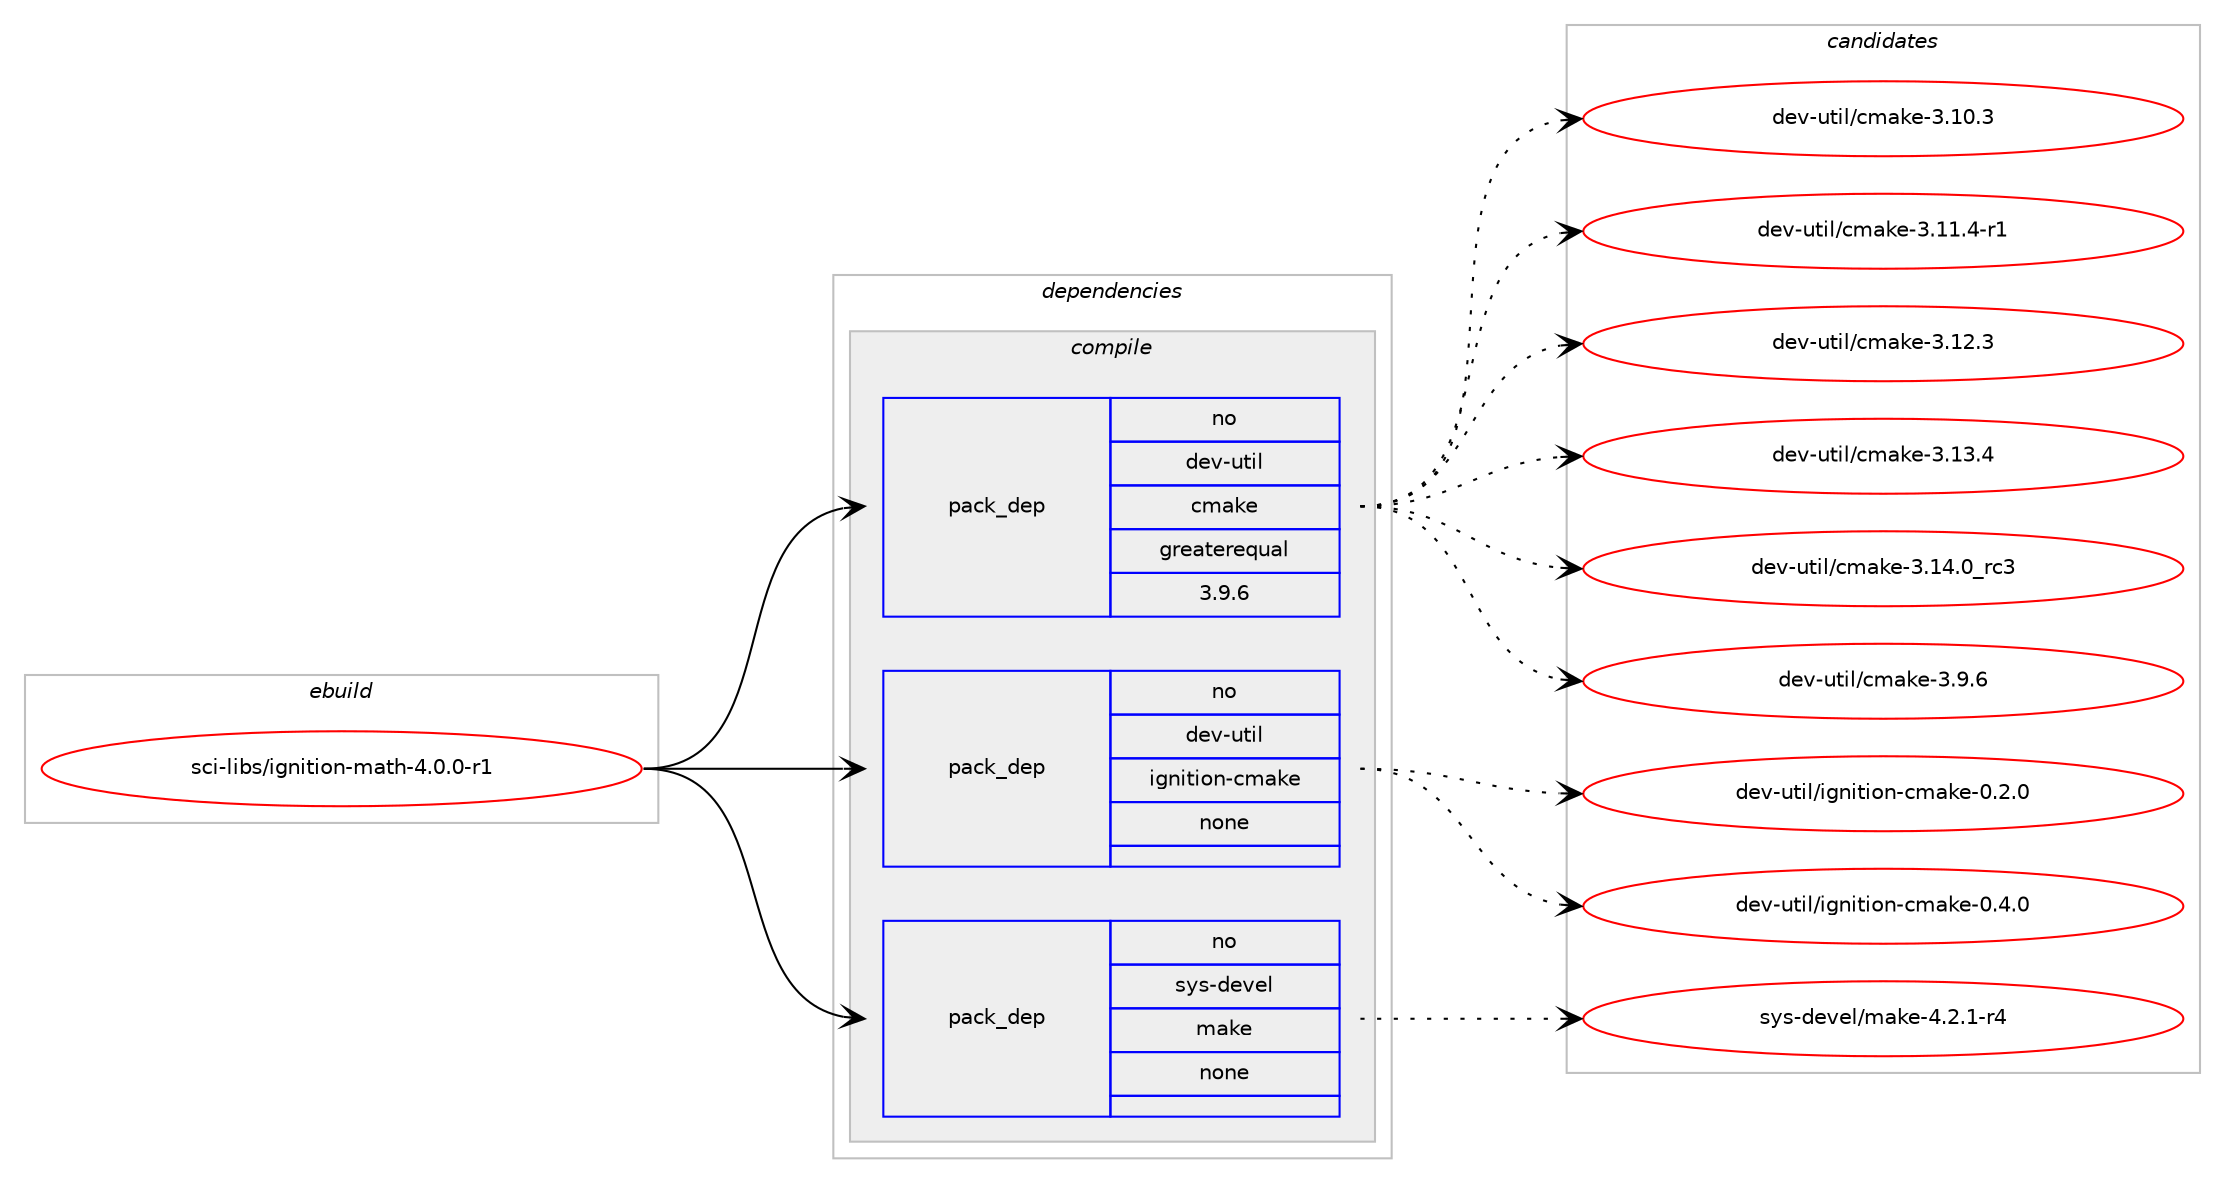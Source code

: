 digraph prolog {

# *************
# Graph options
# *************

newrank=true;
concentrate=true;
compound=true;
graph [rankdir=LR,fontname=Helvetica,fontsize=10,ranksep=1.5];#, ranksep=2.5, nodesep=0.2];
edge  [arrowhead=vee];
node  [fontname=Helvetica,fontsize=10];

# **********
# The ebuild
# **********

subgraph cluster_leftcol {
color=gray;
rank=same;
label=<<i>ebuild</i>>;
id [label="sci-libs/ignition-math-4.0.0-r1", color=red, width=4, href="../sci-libs/ignition-math-4.0.0-r1.svg"];
}

# ****************
# The dependencies
# ****************

subgraph cluster_midcol {
color=gray;
label=<<i>dependencies</i>>;
subgraph cluster_compile {
fillcolor="#eeeeee";
style=filled;
label=<<i>compile</i>>;
subgraph pack1212453 {
dependency1693625 [label=<<TABLE BORDER="0" CELLBORDER="1" CELLSPACING="0" CELLPADDING="4" WIDTH="220"><TR><TD ROWSPAN="6" CELLPADDING="30">pack_dep</TD></TR><TR><TD WIDTH="110">no</TD></TR><TR><TD>dev-util</TD></TR><TR><TD>cmake</TD></TR><TR><TD>greaterequal</TD></TR><TR><TD>3.9.6</TD></TR></TABLE>>, shape=none, color=blue];
}
id:e -> dependency1693625:w [weight=20,style="solid",arrowhead="vee"];
subgraph pack1212454 {
dependency1693626 [label=<<TABLE BORDER="0" CELLBORDER="1" CELLSPACING="0" CELLPADDING="4" WIDTH="220"><TR><TD ROWSPAN="6" CELLPADDING="30">pack_dep</TD></TR><TR><TD WIDTH="110">no</TD></TR><TR><TD>dev-util</TD></TR><TR><TD>ignition-cmake</TD></TR><TR><TD>none</TD></TR><TR><TD></TD></TR></TABLE>>, shape=none, color=blue];
}
id:e -> dependency1693626:w [weight=20,style="solid",arrowhead="vee"];
subgraph pack1212455 {
dependency1693627 [label=<<TABLE BORDER="0" CELLBORDER="1" CELLSPACING="0" CELLPADDING="4" WIDTH="220"><TR><TD ROWSPAN="6" CELLPADDING="30">pack_dep</TD></TR><TR><TD WIDTH="110">no</TD></TR><TR><TD>sys-devel</TD></TR><TR><TD>make</TD></TR><TR><TD>none</TD></TR><TR><TD></TD></TR></TABLE>>, shape=none, color=blue];
}
id:e -> dependency1693627:w [weight=20,style="solid",arrowhead="vee"];
}
subgraph cluster_compileandrun {
fillcolor="#eeeeee";
style=filled;
label=<<i>compile and run</i>>;
}
subgraph cluster_run {
fillcolor="#eeeeee";
style=filled;
label=<<i>run</i>>;
}
}

# **************
# The candidates
# **************

subgraph cluster_choices {
rank=same;
color=gray;
label=<<i>candidates</i>>;

subgraph choice1212453 {
color=black;
nodesep=1;
choice1001011184511711610510847991099710710145514649484651 [label="dev-util/cmake-3.10.3", color=red, width=4,href="../dev-util/cmake-3.10.3.svg"];
choice10010111845117116105108479910997107101455146494946524511449 [label="dev-util/cmake-3.11.4-r1", color=red, width=4,href="../dev-util/cmake-3.11.4-r1.svg"];
choice1001011184511711610510847991099710710145514649504651 [label="dev-util/cmake-3.12.3", color=red, width=4,href="../dev-util/cmake-3.12.3.svg"];
choice1001011184511711610510847991099710710145514649514652 [label="dev-util/cmake-3.13.4", color=red, width=4,href="../dev-util/cmake-3.13.4.svg"];
choice1001011184511711610510847991099710710145514649524648951149951 [label="dev-util/cmake-3.14.0_rc3", color=red, width=4,href="../dev-util/cmake-3.14.0_rc3.svg"];
choice10010111845117116105108479910997107101455146574654 [label="dev-util/cmake-3.9.6", color=red, width=4,href="../dev-util/cmake-3.9.6.svg"];
dependency1693625:e -> choice1001011184511711610510847991099710710145514649484651:w [style=dotted,weight="100"];
dependency1693625:e -> choice10010111845117116105108479910997107101455146494946524511449:w [style=dotted,weight="100"];
dependency1693625:e -> choice1001011184511711610510847991099710710145514649504651:w [style=dotted,weight="100"];
dependency1693625:e -> choice1001011184511711610510847991099710710145514649514652:w [style=dotted,weight="100"];
dependency1693625:e -> choice1001011184511711610510847991099710710145514649524648951149951:w [style=dotted,weight="100"];
dependency1693625:e -> choice10010111845117116105108479910997107101455146574654:w [style=dotted,weight="100"];
}
subgraph choice1212454 {
color=black;
nodesep=1;
choice1001011184511711610510847105103110105116105111110459910997107101454846504648 [label="dev-util/ignition-cmake-0.2.0", color=red, width=4,href="../dev-util/ignition-cmake-0.2.0.svg"];
choice1001011184511711610510847105103110105116105111110459910997107101454846524648 [label="dev-util/ignition-cmake-0.4.0", color=red, width=4,href="../dev-util/ignition-cmake-0.4.0.svg"];
dependency1693626:e -> choice1001011184511711610510847105103110105116105111110459910997107101454846504648:w [style=dotted,weight="100"];
dependency1693626:e -> choice1001011184511711610510847105103110105116105111110459910997107101454846524648:w [style=dotted,weight="100"];
}
subgraph choice1212455 {
color=black;
nodesep=1;
choice1151211154510010111810110847109971071014552465046494511452 [label="sys-devel/make-4.2.1-r4", color=red, width=4,href="../sys-devel/make-4.2.1-r4.svg"];
dependency1693627:e -> choice1151211154510010111810110847109971071014552465046494511452:w [style=dotted,weight="100"];
}
}

}
